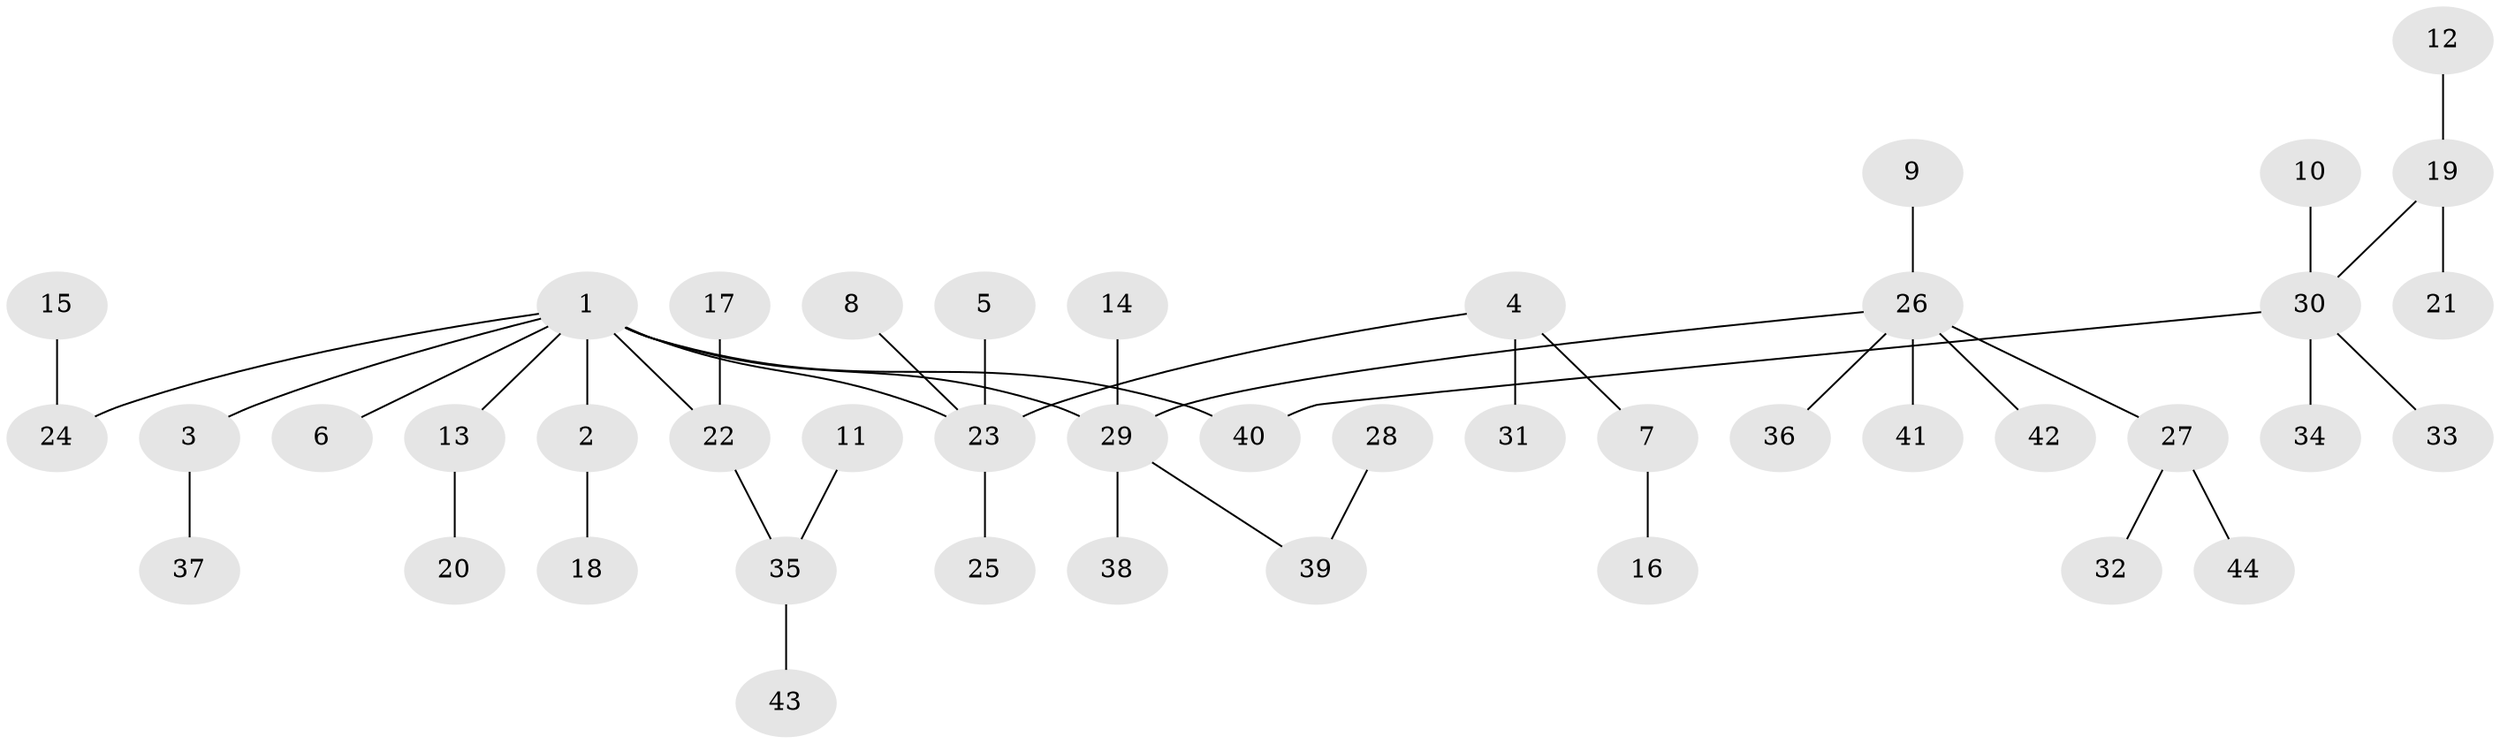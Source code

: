 // original degree distribution, {3: 0.10344827586206896, 8: 0.011494252873563218, 4: 0.06896551724137931, 7: 0.011494252873563218, 2: 0.27586206896551724, 5: 0.034482758620689655, 1: 0.4942528735632184}
// Generated by graph-tools (version 1.1) at 2025/26/03/09/25 03:26:22]
// undirected, 44 vertices, 43 edges
graph export_dot {
graph [start="1"]
  node [color=gray90,style=filled];
  1;
  2;
  3;
  4;
  5;
  6;
  7;
  8;
  9;
  10;
  11;
  12;
  13;
  14;
  15;
  16;
  17;
  18;
  19;
  20;
  21;
  22;
  23;
  24;
  25;
  26;
  27;
  28;
  29;
  30;
  31;
  32;
  33;
  34;
  35;
  36;
  37;
  38;
  39;
  40;
  41;
  42;
  43;
  44;
  1 -- 2 [weight=1.0];
  1 -- 3 [weight=1.0];
  1 -- 6 [weight=1.0];
  1 -- 13 [weight=1.0];
  1 -- 22 [weight=1.0];
  1 -- 23 [weight=1.0];
  1 -- 24 [weight=1.0];
  1 -- 29 [weight=1.0];
  1 -- 40 [weight=1.0];
  2 -- 18 [weight=1.0];
  3 -- 37 [weight=1.0];
  4 -- 7 [weight=1.0];
  4 -- 23 [weight=1.0];
  4 -- 31 [weight=1.0];
  5 -- 23 [weight=1.0];
  7 -- 16 [weight=1.0];
  8 -- 23 [weight=1.0];
  9 -- 26 [weight=1.0];
  10 -- 30 [weight=1.0];
  11 -- 35 [weight=1.0];
  12 -- 19 [weight=1.0];
  13 -- 20 [weight=1.0];
  14 -- 29 [weight=1.0];
  15 -- 24 [weight=1.0];
  17 -- 22 [weight=1.0];
  19 -- 21 [weight=1.0];
  19 -- 30 [weight=1.0];
  22 -- 35 [weight=1.0];
  23 -- 25 [weight=1.0];
  26 -- 27 [weight=1.0];
  26 -- 29 [weight=1.0];
  26 -- 36 [weight=1.0];
  26 -- 41 [weight=1.0];
  26 -- 42 [weight=1.0];
  27 -- 32 [weight=1.0];
  27 -- 44 [weight=1.0];
  28 -- 39 [weight=1.0];
  29 -- 38 [weight=1.0];
  29 -- 39 [weight=1.0];
  30 -- 33 [weight=1.0];
  30 -- 34 [weight=1.0];
  30 -- 40 [weight=1.0];
  35 -- 43 [weight=1.0];
}
